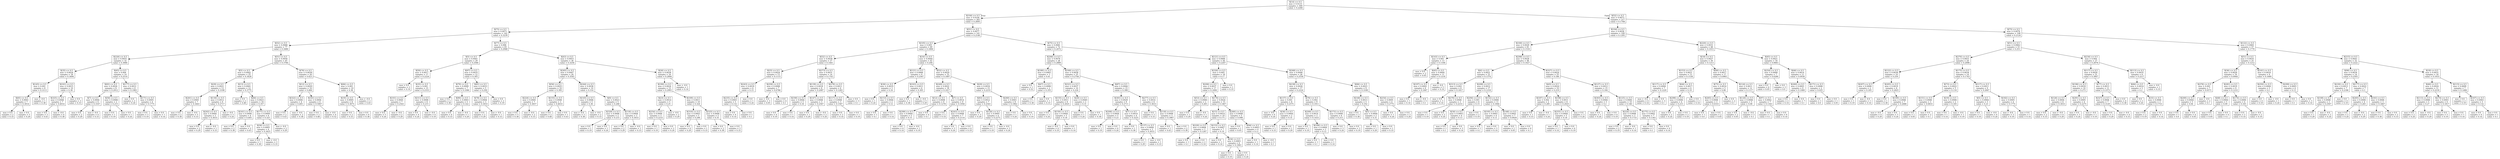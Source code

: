 digraph Tree {
node [shape=box] ;
0 [label="X[14] <= 0.5\nmse = 0.0115\nsamples = 500\nvalue = 0.2266"] ;
1 [label="X[104] <= 0.5\nmse = 0.0104\nsamples = 283\nvalue = 0.2695"] ;
0 -> 1 [labeldistance=2.5, labelangle=45, headlabel="True"] ;
2 [label="X[75] <= 0.5\nmse = 0.0071\nsamples = 142\nvalue = 0.3239"] ;
1 -> 2 ;
3 [label="X[52] <= 0.5\nmse = 0.0068\nsamples = 77\nvalue = 0.3486"] ;
2 -> 3 ;
4 [label="X[226] <= 0.5\nmse = 0.0055\nsamples = 32\nvalue = 0.3066"] ;
3 -> 4 ;
5 [label="X[35] <= 0.5\nmse = 0.0024\nsamples = 18\nvalue = 0.3494"] ;
4 -> 5 ;
6 [label="X[145] <= 0.5\nmse = 0.001\nsamples = 8\nvalue = 0.3113"] ;
5 -> 6 ;
7 [label="X[65] <= 0.5\nmse = 0.0003\nsamples = 7\nvalue = 0.3014"] ;
6 -> 7 ;
8 [label="mse = 0.0\nsamples = 2\nvalue = 0.33"] ;
7 -> 8 ;
9 [label="mse = 0.0\nsamples = 5\nvalue = 0.29"] ;
7 -> 9 ;
10 [label="mse = -0.0\nsamples = 1\nvalue = 0.38"] ;
6 -> 10 ;
11 [label="X[161] <= 0.5\nmse = 0.0015\nsamples = 10\nvalue = 0.38"] ;
5 -> 11 ;
12 [label="X[325] <= 0.5\nmse = 0.0006\nsamples = 7\nvalue = 0.4014"] ;
11 -> 12 ;
13 [label="mse = 0.0\nsamples = 3\nvalue = 0.43"] ;
12 -> 13 ;
14 [label="mse = -0.0\nsamples = 4\nvalue = 0.38"] ;
12 -> 14 ;
15 [label="mse = 0.0\nsamples = 3\nvalue = 0.33"] ;
11 -> 15 ;
16 [label="X[45] <= 0.5\nmse = 0.004\nsamples = 14\nvalue = 0.2514"] ;
4 -> 16 ;
17 [label="X[83] <= 0.5\nmse = 0.0024\nsamples = 8\nvalue = 0.2912"] ;
16 -> 17 ;
18 [label="X[7] <= 0.5\nmse = 0.0004\nsamples = 6\nvalue = 0.3167"] ;
17 -> 18 ;
19 [label="mse = 0.0\nsamples = 2\nvalue = 0.29"] ;
18 -> 19 ;
20 [label="mse = -0.0\nsamples = 4\nvalue = 0.33"] ;
18 -> 20 ;
21 [label="X[56] <= 0.5\nmse = 0.0006\nsamples = 2\nvalue = 0.215"] ;
17 -> 21 ;
22 [label="mse = 0.0\nsamples = 1\nvalue = 0.19"] ;
21 -> 22 ;
23 [label="mse = 0.0\nsamples = 1\nvalue = 0.24"] ;
21 -> 23 ;
24 [label="X[177] <= 0.5\nmse = 0.0012\nsamples = 6\nvalue = 0.1983"] ;
16 -> 24 ;
25 [label="mse = 0.0\nsamples = 2\nvalue = 0.24"] ;
24 -> 25 ;
26 [label="X[171] <= 0.5\nmse = 0.0005\nsamples = 4\nvalue = 0.1775"] ;
24 -> 26 ;
27 [label="mse = 0.0\nsamples = 3\nvalue = 0.19"] ;
26 -> 27 ;
28 [label="mse = 0.0\nsamples = 1\nvalue = 0.14"] ;
26 -> 28 ;
29 [label="X[51] <= 0.5\nmse = 0.0056\nsamples = 45\nvalue = 0.3784"] ;
3 -> 29 ;
30 [label="X[5] <= 0.5\nmse = 0.0042\nsamples = 25\nvalue = 0.3428"] ;
29 -> 30 ;
31 [label="X[29] <= 0.5\nmse = 0.0021\nsamples = 13\nvalue = 0.3108"] ;
30 -> 31 ;
32 [label="X[261] <= 0.5\nmse = 0.0005\nsamples = 7\nvalue = 0.3443"] ;
31 -> 32 ;
33 [label="mse = 0.0\nsamples = 2\nvalue = 0.38"] ;
32 -> 33 ;
34 [label="mse = -0.0\nsamples = 5\nvalue = 0.33"] ;
32 -> 34 ;
35 [label="X[136] <= 0.5\nmse = 0.0012\nsamples = 6\nvalue = 0.2717"] ;
31 -> 35 ;
36 [label="X[202] <= 0.5\nmse = 0.0004\nsamples = 3\nvalue = 0.3033"] ;
35 -> 36 ;
37 [label="mse = 0.0\nsamples = 2\nvalue = 0.29"] ;
36 -> 37 ;
38 [label="mse = -0.0\nsamples = 1\nvalue = 0.33"] ;
36 -> 38 ;
39 [label="mse = -0.0\nsamples = 3\nvalue = 0.24"] ;
35 -> 39 ;
40 [label="X[13] <= 0.5\nmse = 0.0041\nsamples = 12\nvalue = 0.3775"] ;
30 -> 40 ;
41 [label="mse = 0.0\nsamples = 2\nvalue = 0.48"] ;
40 -> 41 ;
42 [label="X[66] <= 0.5\nmse = 0.0023\nsamples = 10\nvalue = 0.357"] ;
40 -> 42 ;
43 [label="X[161] <= 0.5\nmse = 0.0006\nsamples = 4\nvalue = 0.405"] ;
42 -> 43 ;
44 [label="mse = 0.0\nsamples = 2\nvalue = 0.38"] ;
43 -> 44 ;
45 [label="mse = 0.0\nsamples = 2\nvalue = 0.43"] ;
43 -> 45 ;
46 [label="X[171] <= 0.5\nmse = 0.0009\nsamples = 6\nvalue = 0.325"] ;
42 -> 46 ;
47 [label="X[36] <= 0.5\nmse = 0.0005\nsamples = 4\nvalue = 0.3425"] ;
46 -> 47 ;
48 [label="mse = 0.0\nsamples = 1\nvalue = 0.38"] ;
47 -> 48 ;
49 [label="mse = -0.0\nsamples = 3\nvalue = 0.33"] ;
47 -> 49 ;
50 [label="mse = -0.0\nsamples = 2\nvalue = 0.29"] ;
46 -> 50 ;
51 [label="X[76] <= 0.5\nmse = 0.0038\nsamples = 20\nvalue = 0.423"] ;
29 -> 51 ;
52 [label="X[12] <= 0.5\nmse = 0.0029\nsamples = 10\nvalue = 0.466"] ;
51 -> 52 ;
53 [label="X[322] <= 0.5\nmse = 0.0006\nsamples = 4\nvalue = 0.405"] ;
52 -> 53 ;
54 [label="mse = 0.0\nsamples = 2\nvalue = 0.43"] ;
53 -> 54 ;
55 [label="mse = -0.0\nsamples = 2\nvalue = 0.38"] ;
53 -> 55 ;
56 [label="X[161] <= 0.5\nmse = 0.0004\nsamples = 6\nvalue = 0.5067"] ;
52 -> 56 ;
57 [label="mse = 0.0\nsamples = 2\nvalue = 0.48"] ;
56 -> 57 ;
58 [label="mse = -0.0\nsamples = 4\nvalue = 0.52"] ;
56 -> 58 ;
59 [label="X[84] <= 0.5\nmse = 0.001\nsamples = 10\nvalue = 0.38"] ;
51 -> 59 ;
60 [label="X[19] <= 0.5\nmse = 0.0005\nsamples = 8\nvalue = 0.3675"] ;
59 -> 60 ;
61 [label="mse = 0.0\nsamples = 2\nvalue = 0.33"] ;
60 -> 61 ;
62 [label="mse = 0.0\nsamples = 6\nvalue = 0.38"] ;
60 -> 62 ;
63 [label="mse = -0.0\nsamples = 2\nvalue = 0.43"] ;
59 -> 63 ;
64 [label="X[77] <= 0.5\nmse = 0.006\nsamples = 65\nvalue = 0.2948"] ;
2 -> 64 ;
65 [label="X[5] <= 0.5\nmse = 0.0041\nsamples = 29\nvalue = 0.2566"] ;
64 -> 65 ;
66 [label="X[50] <= 0.5\nmse = 0.0017\nsamples = 17\nvalue = 0.2224"] ;
65 -> 66 ;
67 [label="mse = 0.0\nsamples = 2\nvalue = 0.14"] ;
66 -> 67 ;
68 [label="X[35] <= 0.5\nmse = 0.001\nsamples = 15\nvalue = 0.2333"] ;
66 -> 68 ;
69 [label="X[101] <= 0.5\nmse = 0.0005\nsamples = 7\nvalue = 0.2543"] ;
68 -> 69 ;
70 [label="mse = 0.0\nsamples = 5\nvalue = 0.24"] ;
69 -> 70 ;
71 [label="mse = -0.0\nsamples = 2\nvalue = 0.29"] ;
69 -> 71 ;
72 [label="X[311] <= 0.5\nmse = 0.0006\nsamples = 8\nvalue = 0.215"] ;
68 -> 72 ;
73 [label="mse = 0.0\nsamples = 4\nvalue = 0.24"] ;
72 -> 73 ;
74 [label="mse = -0.0\nsamples = 4\nvalue = 0.19"] ;
72 -> 74 ;
75 [label="X[97] <= 0.5\nmse = 0.0035\nsamples = 12\nvalue = 0.305"] ;
65 -> 75 ;
76 [label="X[79] <= 0.5\nmse = 0.0009\nsamples = 7\nvalue = 0.3386"] ;
75 -> 76 ;
77 [label="mse = 0.0\nsamples = 2\nvalue = 0.38"] ;
76 -> 77 ;
78 [label="X[90] <= 0.5\nmse = 0.0003\nsamples = 5\nvalue = 0.322"] ;
76 -> 78 ;
79 [label="mse = 0.0\nsamples = 4\nvalue = 0.33"] ;
78 -> 79 ;
80 [label="mse = -0.0\nsamples = 1\nvalue = 0.29"] ;
78 -> 80 ;
81 [label="X[81] <= 0.5\nmse = 0.0033\nsamples = 5\nvalue = 0.258"] ;
75 -> 81 ;
82 [label="X[78] <= 0.5\nmse = 0.0004\nsamples = 3\nvalue = 0.3033"] ;
81 -> 82 ;
83 [label="mse = 0.0\nsamples = 2\nvalue = 0.29"] ;
82 -> 83 ;
84 [label="mse = -0.0\nsamples = 1\nvalue = 0.33"] ;
82 -> 84 ;
85 [label="mse = 0.0\nsamples = 2\nvalue = 0.19"] ;
81 -> 85 ;
86 [label="X[43] <= 0.5\nmse = 0.0053\nsamples = 36\nvalue = 0.3256"] ;
64 -> 86 ;
87 [label="X[265] <= 0.5\nmse = 0.0047\nsamples = 20\nvalue = 0.3545"] ;
86 -> 87 ;
88 [label="X[56] <= 0.5\nmse = 0.0025\nsamples = 10\nvalue = 0.395"] ;
87 -> 88 ;
89 [label="X[224] <= 0.5\nmse = 0.0005\nsamples = 7\nvalue = 0.3657"] ;
88 -> 89 ;
90 [label="mse = 0.0\nsamples = 5\nvalue = 0.38"] ;
89 -> 90 ;
91 [label="mse = -0.0\nsamples = 2\nvalue = 0.33"] ;
89 -> 91 ;
92 [label="X[155] <= 0.5\nmse = 0.0006\nsamples = 3\nvalue = 0.4633"] ;
88 -> 92 ;
93 [label="mse = 0.0\nsamples = 2\nvalue = 0.48"] ;
92 -> 93 ;
94 [label="mse = 0.0\nsamples = 1\nvalue = 0.43"] ;
92 -> 94 ;
95 [label="X[244] <= 0.5\nmse = 0.0036\nsamples = 10\nvalue = 0.314"] ;
87 -> 95 ;
96 [label="X[145] <= 0.5\nmse = 0.0006\nsamples = 5\nvalue = 0.36"] ;
95 -> 96 ;
97 [label="mse = -0.0\nsamples = 3\nvalue = 0.38"] ;
96 -> 97 ;
98 [label="mse = -0.0\nsamples = 2\nvalue = 0.33"] ;
96 -> 98 ;
99 [label="X[9] <= 0.5\nmse = 0.0023\nsamples = 5\nvalue = 0.268"] ;
95 -> 99 ;
100 [label="X[329] <= 0.5\nmse = 0.0006\nsamples = 2\nvalue = 0.215"] ;
99 -> 100 ;
101 [label="mse = 0.0\nsamples = 1\nvalue = 0.19"] ;
100 -> 101 ;
102 [label="mse = 0.0\nsamples = 1\nvalue = 0.24"] ;
100 -> 102 ;
103 [label="X[118] <= 0.5\nmse = 0.0004\nsamples = 3\nvalue = 0.3033"] ;
99 -> 103 ;
104 [label="mse = 0.0\nsamples = 2\nvalue = 0.29"] ;
103 -> 104 ;
105 [label="mse = -0.0\nsamples = 1\nvalue = 0.33"] ;
103 -> 105 ;
106 [label="X[26] <= 0.5\nmse = 0.0038\nsamples = 16\nvalue = 0.2894"] ;
86 -> 106 ;
107 [label="X[190] <= 0.5\nmse = 0.0024\nsamples = 15\nvalue = 0.2993"] ;
106 -> 107 ;
108 [label="X[23] <= 0.5\nmse = 0.0014\nsamples = 5\nvalue = 0.25"] ;
107 -> 108 ;
109 [label="X[254] <= 0.5\nmse = 0.0006\nsamples = 3\nvalue = 0.2233"] ;
108 -> 109 ;
110 [label="mse = 0.0\nsamples = 1\nvalue = 0.19"] ;
109 -> 110 ;
111 [label="mse = 0.0\nsamples = 2\nvalue = 0.24"] ;
109 -> 111 ;
112 [label="mse = -0.0\nsamples = 2\nvalue = 0.29"] ;
108 -> 112 ;
113 [label="X[109] <= 0.5\nmse = 0.0011\nsamples = 10\nvalue = 0.324"] ;
107 -> 113 ;
114 [label="X[310] <= 0.5\nmse = 0.0003\nsamples = 5\nvalue = 0.298"] ;
113 -> 114 ;
115 [label="mse = 0.0\nsamples = 4\nvalue = 0.29"] ;
114 -> 115 ;
116 [label="mse = 0.0\nsamples = 1\nvalue = 0.33"] ;
114 -> 116 ;
117 [label="X[325] <= 0.5\nmse = 0.0006\nsamples = 5\nvalue = 0.35"] ;
113 -> 117 ;
118 [label="mse = 0.0\nsamples = 2\nvalue = 0.38"] ;
117 -> 118 ;
119 [label="mse = 0.0\nsamples = 3\nvalue = 0.33"] ;
117 -> 119 ;
120 [label="mse = -0.0\nsamples = 1\nvalue = 0.14"] ;
106 -> 120 ;
121 [label="X[51] <= 0.5\nmse = 0.0077\nsamples = 141\nvalue = 0.2146"] ;
1 -> 121 ;
122 [label="X[105] <= 0.5\nmse = 0.005\nsamples = 69\nvalue = 0.1806"] ;
121 -> 122 ;
123 [label="X[52] <= 0.5\nmse = 0.0038\nsamples = 27\nvalue = 0.1441"] ;
122 -> 123 ;
124 [label="X[25] <= 0.5\nmse = 0.0024\nsamples = 13\nvalue = 0.1115"] ;
123 -> 124 ;
125 [label="X[243] <= 0.5\nmse = 0.0018\nsamples = 6\nvalue = 0.15"] ;
124 -> 125 ;
126 [label="X[235] <= 0.5\nmse = 0.0003\nsamples = 5\nvalue = 0.132"] ;
125 -> 126 ;
127 [label="mse = 0.0\nsamples = 4\nvalue = 0.14"] ;
126 -> 127 ;
128 [label="mse = 0.0\nsamples = 1\nvalue = 0.1"] ;
126 -> 128 ;
129 [label="mse = 0.0\nsamples = 1\nvalue = 0.24"] ;
125 -> 129 ;
130 [label="X[258] <= 0.5\nmse = 0.0006\nsamples = 7\nvalue = 0.0786"] ;
124 -> 130 ;
131 [label="mse = -0.0\nsamples = 3\nvalue = 0.05"] ;
130 -> 131 ;
132 [label="mse = 0.0\nsamples = 4\nvalue = 0.1"] ;
130 -> 132 ;
133 [label="X[273] <= 0.5\nmse = 0.0031\nsamples = 14\nvalue = 0.1743"] ;
123 -> 133 ;
134 [label="X[139] <= 0.5\nmse = 0.0018\nsamples = 8\nvalue = 0.2087"] ;
133 -> 134 ;
135 [label="X[190] <= 0.5\nmse = 0.0004\nsamples = 5\nvalue = 0.18"] ;
134 -> 135 ;
136 [label="mse = 0.0\nsamples = 4\nvalue = 0.19"] ;
135 -> 136 ;
137 [label="mse = 0.0\nsamples = 1\nvalue = 0.14"] ;
135 -> 137 ;
138 [label="X[147] <= 0.5\nmse = 0.0006\nsamples = 3\nvalue = 0.2567"] ;
134 -> 138 ;
139 [label="mse = 0.0\nsamples = 1\nvalue = 0.29"] ;
138 -> 139 ;
140 [label="mse = -0.0\nsamples = 2\nvalue = 0.24"] ;
138 -> 140 ;
141 [label="X[278] <= 0.5\nmse = 0.0011\nsamples = 6\nvalue = 0.1283"] ;
133 -> 141 ;
142 [label="X[117] <= 0.5\nmse = 0.0006\nsamples = 3\nvalue = 0.1567"] ;
141 -> 142 ;
143 [label="mse = 0.0\nsamples = 2\nvalue = 0.14"] ;
142 -> 143 ;
144 [label="mse = 0.0\nsamples = 1\nvalue = 0.19"] ;
142 -> 144 ;
145 [label="mse = 0.0\nsamples = 3\nvalue = 0.1"] ;
141 -> 145 ;
146 [label="X[16] <= 0.5\nmse = 0.0044\nsamples = 42\nvalue = 0.204"] ;
122 -> 146 ;
147 [label="X[121] <= 0.5\nmse = 0.0066\nsamples = 9\nvalue = 0.2567"] ;
146 -> 147 ;
148 [label="X[36] <= 0.5\nmse = 0.0035\nsamples = 3\nvalue = 0.16"] ;
147 -> 148 ;
149 [label="mse = 0.0\nsamples = 1\nvalue = 0.24"] ;
148 -> 149 ;
150 [label="X[153] <= 0.5\nmse = 0.0004\nsamples = 2\nvalue = 0.12"] ;
148 -> 150 ;
151 [label="mse = 0.0\nsamples = 1\nvalue = 0.1"] ;
150 -> 151 ;
152 [label="mse = 0.0\nsamples = 1\nvalue = 0.14"] ;
150 -> 152 ;
153 [label="X[163] <= 0.5\nmse = 0.0011\nsamples = 6\nvalue = 0.305"] ;
147 -> 153 ;
154 [label="mse = 0.0\nsamples = 1\nvalue = 0.38"] ;
153 -> 154 ;
155 [label="mse = -0.0\nsamples = 5\nvalue = 0.29"] ;
153 -> 155 ;
156 [label="X[52] <= 0.5\nmse = 0.0029\nsamples = 33\nvalue = 0.1897"] ;
146 -> 156 ;
157 [label="X[249] <= 0.5\nmse = 0.0022\nsamples = 18\nvalue = 0.1617"] ;
156 -> 157 ;
158 [label="X[12] <= 0.5\nmse = 0.0008\nsamples = 9\nvalue = 0.1278"] ;
157 -> 158 ;
159 [label="X[299] <= 0.5\nmse = 0.0004\nsamples = 5\nvalue = 0.15"] ;
158 -> 159 ;
160 [label="mse = 0.0\nsamples = 4\nvalue = 0.14"] ;
159 -> 160 ;
161 [label="mse = -0.0\nsamples = 1\nvalue = 0.19"] ;
159 -> 161 ;
162 [label="mse = 0.0\nsamples = 4\nvalue = 0.1"] ;
158 -> 162 ;
163 [label="X[7] <= 0.5\nmse = 0.0014\nsamples = 9\nvalue = 0.1956"] ;
157 -> 163 ;
164 [label="mse = 0.0\nsamples = 2\nvalue = 0.14"] ;
163 -> 164 ;
165 [label="X[243] <= 0.5\nmse = 0.0006\nsamples = 7\nvalue = 0.2114"] ;
163 -> 165 ;
166 [label="mse = 0.0\nsamples = 3\nvalue = 0.24"] ;
165 -> 166 ;
167 [label="mse = 0.0\nsamples = 4\nvalue = 0.19"] ;
165 -> 167 ;
168 [label="X[29] <= 0.5\nmse = 0.0016\nsamples = 15\nvalue = 0.2233"] ;
156 -> 168 ;
169 [label="X[83] <= 0.5\nmse = 0.0012\nsamples = 7\nvalue = 0.2543"] ;
168 -> 169 ;
170 [label="mse = 0.0\nsamples = 3\nvalue = 0.29"] ;
169 -> 170 ;
171 [label="X[126] <= 0.5\nmse = 0.0005\nsamples = 4\nvalue = 0.2275"] ;
169 -> 171 ;
172 [label="mse = 0.0\nsamples = 1\nvalue = 0.19"] ;
171 -> 172 ;
173 [label="mse = -0.0\nsamples = 3\nvalue = 0.24"] ;
171 -> 173 ;
174 [label="X[260] <= 0.5\nmse = 0.0003\nsamples = 8\nvalue = 0.1962"] ;
168 -> 174 ;
175 [label="mse = 0.0\nsamples = 1\nvalue = 0.24"] ;
174 -> 175 ;
176 [label="mse = 0.0\nsamples = 7\nvalue = 0.19"] ;
174 -> 176 ;
177 [label="X[75] <= 0.5\nmse = 0.0081\nsamples = 72\nvalue = 0.2472"] ;
121 -> 177 ;
178 [label="X[206] <= 0.5\nmse = 0.0076\nsamples = 28\nvalue = 0.2889"] ;
177 -> 178 ;
179 [label="X[180] <= 0.5\nmse = 0.0065\nsamples = 3\nvalue = 0.41"] ;
178 -> 179 ;
180 [label="mse = 0.0\nsamples = 1\nvalue = 0.52"] ;
179 -> 180 ;
181 [label="X[47] <= 0.5\nmse = 0.0006\nsamples = 2\nvalue = 0.355"] ;
179 -> 181 ;
182 [label="mse = 0.0\nsamples = 1\nvalue = 0.38"] ;
181 -> 182 ;
183 [label="mse = 0.0\nsamples = 1\nvalue = 0.33"] ;
181 -> 183 ;
184 [label="X[160] <= 0.5\nmse = 0.0058\nsamples = 25\nvalue = 0.2744"] ;
178 -> 184 ;
185 [label="X[321] <= 0.5\nmse = 0.0037\nsamples = 10\nvalue = 0.224"] ;
184 -> 185 ;
186 [label="X[155] <= 0.5\nmse = 0.0011\nsamples = 8\nvalue = 0.2025"] ;
185 -> 186 ;
187 [label="mse = 0.0\nsamples = 3\nvalue = 0.24"] ;
186 -> 187 ;
188 [label="X[150] <= 0.5\nmse = 0.0004\nsamples = 5\nvalue = 0.18"] ;
186 -> 188 ;
189 [label="mse = -0.0\nsamples = 4\nvalue = 0.19"] ;
188 -> 189 ;
190 [label="mse = 0.0\nsamples = 1\nvalue = 0.14"] ;
188 -> 190 ;
191 [label="X[20] <= 0.5\nmse = 0.0049\nsamples = 2\nvalue = 0.31"] ;
185 -> 191 ;
192 [label="mse = 0.0\nsamples = 1\nvalue = 0.24"] ;
191 -> 192 ;
193 [label="mse = 0.0\nsamples = 1\nvalue = 0.38"] ;
191 -> 193 ;
194 [label="X[87] <= 0.5\nmse = 0.0044\nsamples = 15\nvalue = 0.308"] ;
184 -> 194 ;
195 [label="X[301] <= 0.5\nmse = 0.0029\nsamples = 9\nvalue = 0.2711"] ;
194 -> 195 ;
196 [label="X[208] <= 0.5\nmse = 0.0004\nsamples = 5\nvalue = 0.23"] ;
195 -> 196 ;
197 [label="mse = 0.0\nsamples = 1\nvalue = 0.19"] ;
196 -> 197 ;
198 [label="mse = 0.0\nsamples = 4\nvalue = 0.24"] ;
196 -> 198 ;
199 [label="X[7] <= 0.5\nmse = 0.0014\nsamples = 4\nvalue = 0.3225"] ;
195 -> 199 ;
200 [label="mse = 0.0\nsamples = 1\nvalue = 0.38"] ;
199 -> 200 ;
201 [label="X[137] <= 0.5\nmse = 0.0004\nsamples = 3\nvalue = 0.3033"] ;
199 -> 201 ;
202 [label="mse = 0.0\nsamples = 2\nvalue = 0.29"] ;
201 -> 202 ;
203 [label="mse = -0.0\nsamples = 1\nvalue = 0.33"] ;
201 -> 203 ;
204 [label="X[277] <= 0.5\nmse = 0.0014\nsamples = 6\nvalue = 0.3633"] ;
194 -> 204 ;
205 [label="mse = 0.0\nsamples = 3\nvalue = 0.33"] ;
204 -> 205 ;
206 [label="X[118] <= 0.5\nmse = 0.0006\nsamples = 3\nvalue = 0.3967"] ;
204 -> 206 ;
207 [label="mse = 0.0\nsamples = 1\nvalue = 0.43"] ;
206 -> 207 ;
208 [label="mse = 0.0\nsamples = 2\nvalue = 0.38"] ;
206 -> 208 ;
209 [label="X[121] <= 0.5\nmse = 0.0066\nsamples = 44\nvalue = 0.2207"] ;
177 -> 209 ;
210 [label="X[326] <= 0.5\nmse = 0.005\nsamples = 18\nvalue = 0.17"] ;
209 -> 210 ;
211 [label="X[206] <= 0.5\nmse = 0.0037\nsamples = 17\nvalue = 0.1606"] ;
210 -> 211 ;
212 [label="X[53] <= 0.5\nmse = 0.0006\nsamples = 2\nvalue = 0.265"] ;
211 -> 212 ;
213 [label="mse = 0.0\nsamples = 1\nvalue = 0.29"] ;
212 -> 213 ;
214 [label="mse = -0.0\nsamples = 1\nvalue = 0.24"] ;
212 -> 214 ;
215 [label="X[176] <= 0.5\nmse = 0.0024\nsamples = 15\nvalue = 0.1467"] ;
211 -> 215 ;
216 [label="X[15] <= 0.5\nmse = 0.0014\nsamples = 10\nvalue = 0.171"] ;
215 -> 216 ;
217 [label="X[229] <= 0.5\nmse = 0.0004\nsamples = 3\nvalue = 0.1267"] ;
216 -> 217 ;
218 [label="mse = 0.0\nsamples = 1\nvalue = 0.1"] ;
217 -> 218 ;
219 [label="mse = 0.0\nsamples = 2\nvalue = 0.14"] ;
217 -> 219 ;
220 [label="X[153] <= 0.5\nmse = 0.0007\nsamples = 7\nvalue = 0.19"] ;
216 -> 220 ;
221 [label="mse = 0.0\nsamples = 1\nvalue = 0.14"] ;
220 -> 221 ;
222 [label="X[34] <= 0.5\nmse = 0.0003\nsamples = 6\nvalue = 0.1983"] ;
220 -> 222 ;
223 [label="mse = 0.0\nsamples = 5\nvalue = 0.19"] ;
222 -> 223 ;
224 [label="mse = 0.0\nsamples = 1\nvalue = 0.24"] ;
222 -> 224 ;
225 [label="X[260] <= 0.5\nmse = 0.0008\nsamples = 5\nvalue = 0.098"] ;
215 -> 225 ;
226 [label="mse = 0.0\nsamples = 1\nvalue = 0.05"] ;
225 -> 226 ;
227 [label="X[94] <= 0.5\nmse = 0.0003\nsamples = 4\nvalue = 0.11"] ;
225 -> 227 ;
228 [label="mse = 0.0\nsamples = 1\nvalue = 0.14"] ;
227 -> 228 ;
229 [label="mse = -0.0\nsamples = 3\nvalue = 0.1"] ;
227 -> 229 ;
230 [label="mse = 0.0\nsamples = 1\nvalue = 0.33"] ;
210 -> 230 ;
231 [label="X[268] <= 0.5\nmse = 0.0046\nsamples = 26\nvalue = 0.2558"] ;
209 -> 231 ;
232 [label="X[238] <= 0.5\nmse = 0.0026\nsamples = 17\nvalue = 0.2224"] ;
231 -> 232 ;
233 [label="X[137] <= 0.5\nmse = 0.001\nsamples = 8\nvalue = 0.2575"] ;
232 -> 233 ;
234 [label="mse = -0.0\nsamples = 6\nvalue = 0.24"] ;
233 -> 234 ;
235 [label="X[36] <= 0.5\nmse = 0.0004\nsamples = 2\nvalue = 0.31"] ;
233 -> 235 ;
236 [label="mse = 0.0\nsamples = 1\nvalue = 0.33"] ;
235 -> 236 ;
237 [label="mse = 0.0\nsamples = 1\nvalue = 0.29"] ;
235 -> 237 ;
238 [label="X[76] <= 0.5\nmse = 0.002\nsamples = 9\nvalue = 0.1911"] ;
232 -> 238 ;
239 [label="X[209] <= 0.5\nmse = 0.0014\nsamples = 3\nvalue = 0.1433"] ;
238 -> 239 ;
240 [label="mse = 0.0\nsamples = 1\nvalue = 0.19"] ;
239 -> 240 ;
241 [label="X[108] <= 0.5\nmse = 0.0004\nsamples = 2\nvalue = 0.12"] ;
239 -> 241 ;
242 [label="mse = 0.0\nsamples = 1\nvalue = 0.1"] ;
241 -> 242 ;
243 [label="mse = 0.0\nsamples = 1\nvalue = 0.14"] ;
241 -> 243 ;
244 [label="X[173] <= 0.5\nmse = 0.0006\nsamples = 6\nvalue = 0.215"] ;
238 -> 244 ;
245 [label="mse = 0.0\nsamples = 3\nvalue = 0.24"] ;
244 -> 245 ;
246 [label="mse = 0.0\nsamples = 3\nvalue = 0.19"] ;
244 -> 246 ;
247 [label="X[84] <= 0.5\nmse = 0.0023\nsamples = 9\nvalue = 0.3189"] ;
231 -> 247 ;
248 [label="X[146] <= 0.5\nmse = 0.0013\nsamples = 5\nvalue = 0.352"] ;
247 -> 248 ;
249 [label="mse = 0.0\nsamples = 3\nvalue = 0.38"] ;
248 -> 249 ;
250 [label="X[5] <= 0.5\nmse = 0.0004\nsamples = 2\nvalue = 0.31"] ;
248 -> 250 ;
251 [label="mse = 0.0\nsamples = 1\nvalue = 0.29"] ;
250 -> 251 ;
252 [label="mse = 0.0\nsamples = 1\nvalue = 0.33"] ;
250 -> 252 ;
253 [label="X[254] <= 0.5\nmse = 0.0005\nsamples = 4\nvalue = 0.2775"] ;
247 -> 253 ;
254 [label="mse = 0.0\nsamples = 1\nvalue = 0.24"] ;
253 -> 254 ;
255 [label="mse = 0.0\nsamples = 3\nvalue = 0.29"] ;
253 -> 255 ;
256 [label="X[52] <= 0.5\nmse = 0.0073\nsamples = 217\nvalue = 0.1708"] ;
0 -> 256 [labeldistance=2.5, labelangle=-45, headlabel="False"] ;
257 [label="X[104] <= 0.5\nmse = 0.0036\nsamples = 109\nvalue = 0.1295"] ;
256 -> 257 ;
258 [label="X[100] <= 0.5\nmse = 0.0029\nsamples = 61\nvalue = 0.1516"] ;
257 -> 258 ;
259 [label="X[143] <= 0.5\nmse = 0.001\nsamples = 13\nvalue = 0.1108"] ;
258 -> 259 ;
260 [label="mse = 0.0\nsamples = 2\nvalue = 0.05"] ;
259 -> 260 ;
261 [label="X[45] <= 0.5\nmse = 0.0004\nsamples = 11\nvalue = 0.1218"] ;
259 -> 261 ;
262 [label="X[197] <= 0.5\nmse = 0.0002\nsamples = 6\nvalue = 0.1067"] ;
261 -> 262 ;
263 [label="mse = 0.0\nsamples = 1\nvalue = 0.14"] ;
262 -> 263 ;
264 [label="mse = -0.0\nsamples = 5\nvalue = 0.1"] ;
262 -> 264 ;
265 [label="mse = -0.0\nsamples = 5\nvalue = 0.14"] ;
261 -> 265 ;
266 [label="X[298] <= 0.5\nmse = 0.0028\nsamples = 48\nvalue = 0.1627"] ;
258 -> 266 ;
267 [label="X[4] <= 0.5\nmse = 0.0021\nsamples = 23\nvalue = 0.1374"] ;
266 -> 267 ;
268 [label="X[313] <= 0.5\nmse = 0.002\nsamples = 6\nvalue = 0.1817"] ;
267 -> 268 ;
269 [label="mse = 0.0\nsamples = 3\nvalue = 0.14"] ;
268 -> 269 ;
270 [label="X[276] <= 0.5\nmse = 0.0006\nsamples = 3\nvalue = 0.2233"] ;
268 -> 270 ;
271 [label="mse = 0.0\nsamples = 1\nvalue = 0.19"] ;
270 -> 271 ;
272 [label="mse = 0.0\nsamples = 2\nvalue = 0.24"] ;
270 -> 272 ;
273 [label="X[208] <= 0.5\nmse = 0.0012\nsamples = 17\nvalue = 0.1218"] ;
267 -> 273 ;
274 [label="X[294] <= 0.5\nmse = 0.001\nsamples = 6\nvalue = 0.15"] ;
273 -> 274 ;
275 [label="X[30] <= 0.5\nmse = 0.0003\nsamples = 4\nvalue = 0.13"] ;
274 -> 275 ;
276 [label="mse = 0.0\nsamples = 1\nvalue = 0.1"] ;
275 -> 276 ;
277 [label="mse = 0.0\nsamples = 3\nvalue = 0.14"] ;
275 -> 277 ;
278 [label="mse = 0.0\nsamples = 2\nvalue = 0.19"] ;
274 -> 278 ;
279 [label="X[152] <= 0.5\nmse = 0.0006\nsamples = 11\nvalue = 0.1064"] ;
273 -> 279 ;
280 [label="X[195] <= 0.5\nmse = 0.0003\nsamples = 4\nvalue = 0.13"] ;
279 -> 280 ;
281 [label="mse = 0.0\nsamples = 1\nvalue = 0.1"] ;
280 -> 281 ;
282 [label="mse = 0.0\nsamples = 3\nvalue = 0.14"] ;
280 -> 282 ;
283 [label="X[148] <= 0.5\nmse = 0.0003\nsamples = 7\nvalue = 0.0929"] ;
279 -> 283 ;
284 [label="mse = 0.0\nsamples = 1\nvalue = 0.05"] ;
283 -> 284 ;
285 [label="mse = 0.0\nsamples = 6\nvalue = 0.1"] ;
283 -> 285 ;
286 [label="X[327] <= 0.5\nmse = 0.0024\nsamples = 25\nvalue = 0.186"] ;
266 -> 286 ;
287 [label="X[45] <= 0.5\nmse = 0.0024\nsamples = 10\nvalue = 0.219"] ;
286 -> 287 ;
288 [label="X[187] <= 0.5\nmse = 0.002\nsamples = 2\nvalue = 0.285"] ;
287 -> 288 ;
289 [label="mse = 0.0\nsamples = 1\nvalue = 0.33"] ;
288 -> 289 ;
290 [label="mse = -0.0\nsamples = 1\nvalue = 0.24"] ;
288 -> 290 ;
291 [label="X[198] <= 0.5\nmse = 0.0011\nsamples = 8\nvalue = 0.2025"] ;
287 -> 291 ;
292 [label="X[255] <= 0.5\nmse = 0.0004\nsamples = 5\nvalue = 0.18"] ;
291 -> 292 ;
293 [label="mse = 0.0\nsamples = 1\nvalue = 0.14"] ;
292 -> 293 ;
294 [label="mse = 0.0\nsamples = 4\nvalue = 0.19"] ;
292 -> 294 ;
295 [label="mse = 0.0\nsamples = 3\nvalue = 0.24"] ;
291 -> 295 ;
296 [label="X[127] <= 0.5\nmse = 0.0012\nsamples = 15\nvalue = 0.164"] ;
286 -> 296 ;
297 [label="X[303] <= 0.5\nmse = 0.0004\nsamples = 5\nvalue = 0.2"] ;
296 -> 297 ;
298 [label="mse = 0.0\nsamples = 1\nvalue = 0.24"] ;
297 -> 298 ;
299 [label="mse = 0.0\nsamples = 4\nvalue = 0.19"] ;
297 -> 299 ;
300 [label="X[125] <= 0.5\nmse = 0.0006\nsamples = 10\nvalue = 0.146"] ;
296 -> 300 ;
301 [label="X[224] <= 0.5\nmse = 0.0006\nsamples = 3\nvalue = 0.1733"] ;
300 -> 301 ;
302 [label="mse = 0.0\nsamples = 2\nvalue = 0.19"] ;
301 -> 302 ;
303 [label="mse = -0.0\nsamples = 1\nvalue = 0.14"] ;
301 -> 303 ;
304 [label="X[175] <= 0.5\nmse = 0.0002\nsamples = 7\nvalue = 0.1343"] ;
300 -> 304 ;
305 [label="mse = 0.0\nsamples = 1\nvalue = 0.1"] ;
304 -> 305 ;
306 [label="mse = 0.0\nsamples = 6\nvalue = 0.14"] ;
304 -> 306 ;
307 [label="X[220] <= 0.5\nmse = 0.0031\nsamples = 48\nvalue = 0.1015"] ;
257 -> 307 ;
308 [label="X[18] <= 0.5\nmse = 0.0027\nsamples = 30\nvalue = 0.1213"] ;
307 -> 308 ;
309 [label="X[153] <= 0.5\nmse = 0.0021\nsamples = 13\nvalue = 0.1538"] ;
308 -> 309 ;
310 [label="X[117] <= 0.5\nmse = 0.0004\nsamples = 7\nvalue = 0.1229"] ;
309 -> 310 ;
311 [label="mse = -0.0\nsamples = 4\nvalue = 0.14"] ;
310 -> 311 ;
312 [label="mse = 0.0\nsamples = 3\nvalue = 0.1"] ;
310 -> 312 ;
313 [label="X[44] <= 0.5\nmse = 0.0017\nsamples = 6\nvalue = 0.19"] ;
309 -> 313 ;
314 [label="X[298] <= 0.5\nmse = 0.0006\nsamples = 4\nvalue = 0.215"] ;
313 -> 314 ;
315 [label="mse = 0.0\nsamples = 2\nvalue = 0.24"] ;
314 -> 315 ;
316 [label="mse = 0.0\nsamples = 2\nvalue = 0.19"] ;
314 -> 316 ;
317 [label="mse = 0.0\nsamples = 2\nvalue = 0.14"] ;
313 -> 317 ;
318 [label="X[49] <= 0.5\nmse = 0.0017\nsamples = 17\nvalue = 0.0965"] ;
308 -> 318 ;
319 [label="X[75] <= 0.5\nmse = 0.0014\nsamples = 5\nvalue = 0.06"] ;
318 -> 319 ;
320 [label="X[265] <= 0.5\nmse = 0.0006\nsamples = 3\nvalue = 0.0333"] ;
319 -> 320 ;
321 [label="mse = 0.0\nsamples = 1\nvalue = 0.0"] ;
320 -> 321 ;
322 [label="mse = 0.0\nsamples = 2\nvalue = 0.05"] ;
320 -> 322 ;
323 [label="mse = 0.0\nsamples = 2\nvalue = 0.1"] ;
319 -> 323 ;
324 [label="X[124] <= 0.5\nmse = 0.0011\nsamples = 12\nvalue = 0.1117"] ;
318 -> 324 ;
325 [label="X[126] <= 0.5\nmse = 0.0006\nsamples = 5\nvalue = 0.08"] ;
324 -> 325 ;
326 [label="mse = 0.0\nsamples = 2\nvalue = 0.05"] ;
325 -> 326 ;
327 [label="mse = -0.0\nsamples = 3\nvalue = 0.1"] ;
325 -> 327 ;
328 [label="X[97] <= 0.5\nmse = 0.0002\nsamples = 7\nvalue = 0.1343"] ;
324 -> 328 ;
329 [label="mse = 0.0\nsamples = 1\nvalue = 0.1"] ;
328 -> 329 ;
330 [label="mse = 0.0\nsamples = 6\nvalue = 0.14"] ;
328 -> 330 ;
331 [label="X[45] <= 0.5\nmse = 0.0021\nsamples = 18\nvalue = 0.0683"] ;
307 -> 331 ;
332 [label="X[254] <= 0.5\nmse = 0.0006\nsamples = 7\nvalue = 0.0286"] ;
331 -> 332 ;
333 [label="mse = 0.0\nsamples = 4\nvalue = 0.05"] ;
332 -> 333 ;
334 [label="mse = 0.0\nsamples = 3\nvalue = 0.0"] ;
332 -> 334 ;
335 [label="X[46] <= 0.5\nmse = 0.0014\nsamples = 11\nvalue = 0.0936"] ;
331 -> 335 ;
336 [label="X[260] <= 0.5\nmse = 0.0003\nsamples = 9\nvalue = 0.1089"] ;
335 -> 336 ;
337 [label="mse = 0.0\nsamples = 2\nvalue = 0.14"] ;
336 -> 337 ;
338 [label="mse = 0.0\nsamples = 7\nvalue = 0.1"] ;
336 -> 338 ;
339 [label="X[171] <= 0.5\nmse = 0.0006\nsamples = 2\nvalue = 0.025"] ;
335 -> 339 ;
340 [label="mse = 0.0\nsamples = 1\nvalue = 0.0"] ;
339 -> 340 ;
341 [label="mse = 0.0\nsamples = 1\nvalue = 0.05"] ;
339 -> 341 ;
342 [label="X[75] <= 0.5\nmse = 0.0076\nsamples = 108\nvalue = 0.2124"] ;
256 -> 342 ;
343 [label="X[51] <= 0.5\nmse = 0.0062\nsamples = 51\nvalue = 0.251"] ;
342 -> 343 ;
344 [label="X[270] <= 0.5\nmse = 0.0053\nsamples = 24\nvalue = 0.2096"] ;
343 -> 344 ;
345 [label="X[122] <= 0.5\nmse = 0.0038\nsamples = 10\nvalue = 0.259"] ;
344 -> 345 ;
346 [label="X[207] <= 0.5\nmse = 0.0006\nsamples = 2\nvalue = 0.165"] ;
345 -> 346 ;
347 [label="mse = 0.0\nsamples = 1\nvalue = 0.19"] ;
346 -> 347 ;
348 [label="mse = -0.0\nsamples = 1\nvalue = 0.14"] ;
346 -> 348 ;
349 [label="X[205] <= 0.5\nmse = 0.0019\nsamples = 8\nvalue = 0.2825"] ;
345 -> 349 ;
350 [label="mse = 0.0\nsamples = 1\nvalue = 0.38"] ;
349 -> 350 ;
351 [label="X[199] <= 0.5\nmse = 0.0006\nsamples = 7\nvalue = 0.2686"] ;
349 -> 351 ;
352 [label="mse = -0.0\nsamples = 4\nvalue = 0.29"] ;
351 -> 352 ;
353 [label="mse = 0.0\nsamples = 3\nvalue = 0.24"] ;
351 -> 353 ;
354 [label="X[175] <= 0.5\nmse = 0.0034\nsamples = 14\nvalue = 0.1743"] ;
344 -> 354 ;
355 [label="X[73] <= 0.5\nmse = 0.0022\nsamples = 5\nvalue = 0.116"] ;
354 -> 355 ;
356 [label="X[151] <= 0.5\nmse = 0.0006\nsamples = 3\nvalue = 0.0833"] ;
355 -> 356 ;
357 [label="mse = 0.0\nsamples = 1\nvalue = 0.05"] ;
356 -> 357 ;
358 [label="mse = 0.0\nsamples = 2\nvalue = 0.1"] ;
356 -> 358 ;
359 [label="X[19] <= 0.5\nmse = 0.0006\nsamples = 2\nvalue = 0.165"] ;
355 -> 359 ;
360 [label="mse = 0.0\nsamples = 1\nvalue = 0.14"] ;
359 -> 360 ;
361 [label="mse = -0.0\nsamples = 1\nvalue = 0.19"] ;
359 -> 361 ;
362 [label="X[117] <= 0.5\nmse = 0.0011\nsamples = 9\nvalue = 0.2067"] ;
354 -> 362 ;
363 [label="X[5] <= 0.5\nmse = 0.0004\nsamples = 5\nvalue = 0.23"] ;
362 -> 363 ;
364 [label="mse = 0.0\nsamples = 1\nvalue = 0.19"] ;
363 -> 364 ;
365 [label="mse = -0.0\nsamples = 4\nvalue = 0.24"] ;
363 -> 365 ;
366 [label="X[182] <= 0.5\nmse = 0.0005\nsamples = 4\nvalue = 0.1775"] ;
362 -> 366 ;
367 [label="mse = -0.0\nsamples = 3\nvalue = 0.19"] ;
366 -> 367 ;
368 [label="mse = 0.0\nsamples = 1\nvalue = 0.14"] ;
366 -> 368 ;
369 [label="X[234] <= 0.5\nmse = 0.004\nsamples = 27\nvalue = 0.2878"] ;
343 -> 369 ;
370 [label="X[117] <= 0.5\nmse = 0.0026\nsamples = 21\nvalue = 0.3067"] ;
369 -> 370 ;
371 [label="X[196] <= 0.5\nmse = 0.0018\nsamples = 10\nvalue = 0.273"] ;
370 -> 371 ;
372 [label="X[126] <= 0.5\nmse = 0.0004\nsamples = 6\nvalue = 0.3033"] ;
371 -> 372 ;
373 [label="mse = 0.0\nsamples = 2\nvalue = 0.33"] ;
372 -> 373 ;
374 [label="mse = -0.0\nsamples = 4\nvalue = 0.29"] ;
372 -> 374 ;
375 [label="X[291] <= 0.5\nmse = 0.0005\nsamples = 4\nvalue = 0.2275"] ;
371 -> 375 ;
376 [label="mse = 0.0\nsamples = 3\nvalue = 0.24"] ;
375 -> 376 ;
377 [label="mse = -0.0\nsamples = 1\nvalue = 0.19"] ;
375 -> 377 ;
378 [label="X[77] <= 0.5\nmse = 0.0013\nsamples = 11\nvalue = 0.3373"] ;
370 -> 378 ;
379 [label="X[327] <= 0.5\nmse = 0.0004\nsamples = 7\nvalue = 0.3129"] ;
378 -> 379 ;
380 [label="mse = 0.0\nsamples = 3\nvalue = 0.29"] ;
379 -> 380 ;
381 [label="mse = -0.0\nsamples = 4\nvalue = 0.33"] ;
379 -> 381 ;
382 [label="mse = 0.0\nsamples = 4\nvalue = 0.38"] ;
378 -> 382 ;
383 [label="X[113] <= 0.5\nmse = 0.0035\nsamples = 6\nvalue = 0.2217"] ;
369 -> 383 ;
384 [label="X[84] <= 0.5\nmse = 0.0014\nsamples = 5\nvalue = 0.2"] ;
383 -> 384 ;
385 [label="mse = 0.0\nsamples = 2\nvalue = 0.24"] ;
384 -> 385 ;
386 [label="X[33] <= 0.5\nmse = 0.0006\nsamples = 3\nvalue = 0.1733"] ;
384 -> 386 ;
387 [label="mse = 0.0\nsamples = 2\nvalue = 0.19"] ;
386 -> 387 ;
388 [label="mse = 0.0\nsamples = 1\nvalue = 0.14"] ;
386 -> 388 ;
389 [label="mse = -0.0\nsamples = 1\nvalue = 0.33"] ;
383 -> 389 ;
390 [label="X[122] <= 0.5\nmse = 0.0065\nsamples = 57\nvalue = 0.1779"] ;
342 -> 390 ;
391 [label="X[51] <= 0.5\nmse = 0.0035\nsamples = 25\nvalue = 0.1212"] ;
390 -> 391 ;
392 [label="X[36] <= 0.5\nmse = 0.0026\nsamples = 16\nvalue = 0.0944"] ;
391 -> 392 ;
393 [label="X[278] <= 0.5\nmse = 0.001\nsamples = 7\nvalue = 0.0571"] ;
392 -> 393 ;
394 [label="X[200] <= 0.5\nmse = 0.0004\nsamples = 5\nvalue = 0.04"] ;
393 -> 394 ;
395 [label="mse = 0.0\nsamples = 1\nvalue = 0.0"] ;
394 -> 395 ;
396 [label="mse = 0.0\nsamples = 4\nvalue = 0.05"] ;
394 -> 396 ;
397 [label="mse = -0.0\nsamples = 2\nvalue = 0.1"] ;
393 -> 397 ;
398 [label="X[281] <= 0.5\nmse = 0.0019\nsamples = 9\nvalue = 0.1233"] ;
392 -> 398 ;
399 [label="X[48] <= 0.5\nmse = 0.0004\nsamples = 5\nvalue = 0.09"] ;
398 -> 399 ;
400 [label="mse = 0.0\nsamples = 1\nvalue = 0.05"] ;
399 -> 400 ;
401 [label="mse = 0.0\nsamples = 4\nvalue = 0.1"] ;
399 -> 401 ;
402 [label="X[174] <= 0.5\nmse = 0.0006\nsamples = 4\nvalue = 0.165"] ;
398 -> 402 ;
403 [label="mse = 0.0\nsamples = 2\nvalue = 0.14"] ;
402 -> 403 ;
404 [label="mse = -0.0\nsamples = 2\nvalue = 0.19"] ;
402 -> 404 ;
405 [label="X[141] <= 0.5\nmse = 0.0016\nsamples = 9\nvalue = 0.1689"] ;
391 -> 405 ;
406 [label="X[250] <= 0.5\nmse = 0.0004\nsamples = 5\nvalue = 0.2"] ;
405 -> 406 ;
407 [label="mse = 0.0\nsamples = 4\nvalue = 0.19"] ;
406 -> 407 ;
408 [label="mse = -0.0\nsamples = 1\nvalue = 0.24"] ;
406 -> 408 ;
409 [label="X[299] <= 0.5\nmse = 0.0003\nsamples = 4\nvalue = 0.13"] ;
405 -> 409 ;
410 [label="mse = 0.0\nsamples = 1\nvalue = 0.1"] ;
409 -> 410 ;
411 [label="mse = 0.0\nsamples = 3\nvalue = 0.14"] ;
409 -> 411 ;
412 [label="X[215] <= 0.5\nmse = 0.0043\nsamples = 32\nvalue = 0.2222"] ;
390 -> 412 ;
413 [label="X[90] <= 0.5\nmse = 0.0034\nsamples = 14\nvalue = 0.2593"] ;
412 -> 413 ;
414 [label="X[230] <= 0.5\nmse = 0.0013\nsamples = 7\nvalue = 0.2186"] ;
413 -> 414 ;
415 [label="X[108] <= 0.5\nmse = 0.0006\nsamples = 3\nvalue = 0.2567"] ;
414 -> 415 ;
416 [label="mse = 0.0\nsamples = 1\nvalue = 0.29"] ;
415 -> 416 ;
417 [label="mse = -0.0\nsamples = 2\nvalue = 0.24"] ;
415 -> 417 ;
418 [label="mse = 0.0\nsamples = 4\nvalue = 0.19"] ;
414 -> 418 ;
419 [label="X[177] <= 0.5\nmse = 0.0022\nsamples = 7\nvalue = 0.3"] ;
413 -> 419 ;
420 [label="X[265] <= 0.5\nmse = 0.0006\nsamples = 4\nvalue = 0.265"] ;
419 -> 420 ;
421 [label="mse = 0.0\nsamples = 2\nvalue = 0.24"] ;
420 -> 421 ;
422 [label="mse = -0.0\nsamples = 2\nvalue = 0.29"] ;
420 -> 422 ;
423 [label="X[161] <= 0.5\nmse = 0.0006\nsamples = 3\nvalue = 0.3467"] ;
419 -> 423 ;
424 [label="mse = 0.0\nsamples = 1\nvalue = 0.38"] ;
423 -> 424 ;
425 [label="mse = 0.0\nsamples = 2\nvalue = 0.33"] ;
423 -> 425 ;
426 [label="X[18] <= 0.5\nmse = 0.0031\nsamples = 18\nvalue = 0.1933"] ;
412 -> 426 ;
427 [label="X[46] <= 0.5\nmse = 0.0024\nsamples = 11\nvalue = 0.2218"] ;
426 -> 427 ;
428 [label="X[113] <= 0.5\nmse = 0.0006\nsamples = 5\nvalue = 0.27"] ;
427 -> 428 ;
429 [label="mse = 0.0\nsamples = 2\nvalue = 0.24"] ;
428 -> 429 ;
430 [label="mse = -0.0\nsamples = 3\nvalue = 0.29"] ;
428 -> 430 ;
431 [label="X[274] <= 0.5\nmse = 0.0003\nsamples = 6\nvalue = 0.1817"] ;
427 -> 431 ;
432 [label="mse = 0.0\nsamples = 5\nvalue = 0.19"] ;
431 -> 432 ;
433 [label="mse = 0.0\nsamples = 1\nvalue = 0.14"] ;
431 -> 433 ;
434 [label="X[115] <= 0.5\nmse = 0.0009\nsamples = 7\nvalue = 0.1486"] ;
426 -> 434 ;
435 [label="mse = 0.0\nsamples = 2\nvalue = 0.19"] ;
434 -> 435 ;
436 [label="X[167] <= 0.5\nmse = 0.0003\nsamples = 5\nvalue = 0.132"] ;
434 -> 436 ;
437 [label="mse = 0.0\nsamples = 4\nvalue = 0.14"] ;
436 -> 437 ;
438 [label="mse = 0.0\nsamples = 1\nvalue = 0.1"] ;
436 -> 438 ;
}